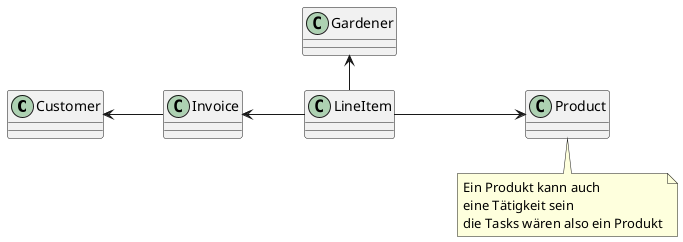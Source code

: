 @startuml

left to right direction

class Customer
class Invoice
class LineItem
class Product
note bottom: Ein Produkt kann auch \neine Tätigkeit sein\ndie Tasks wären also ein Produkt
class Gardener


Customer <-- Invoice
Invoice <-- LineItem
LineItem --> Product
LineItem -left-> Gardener

@enduml